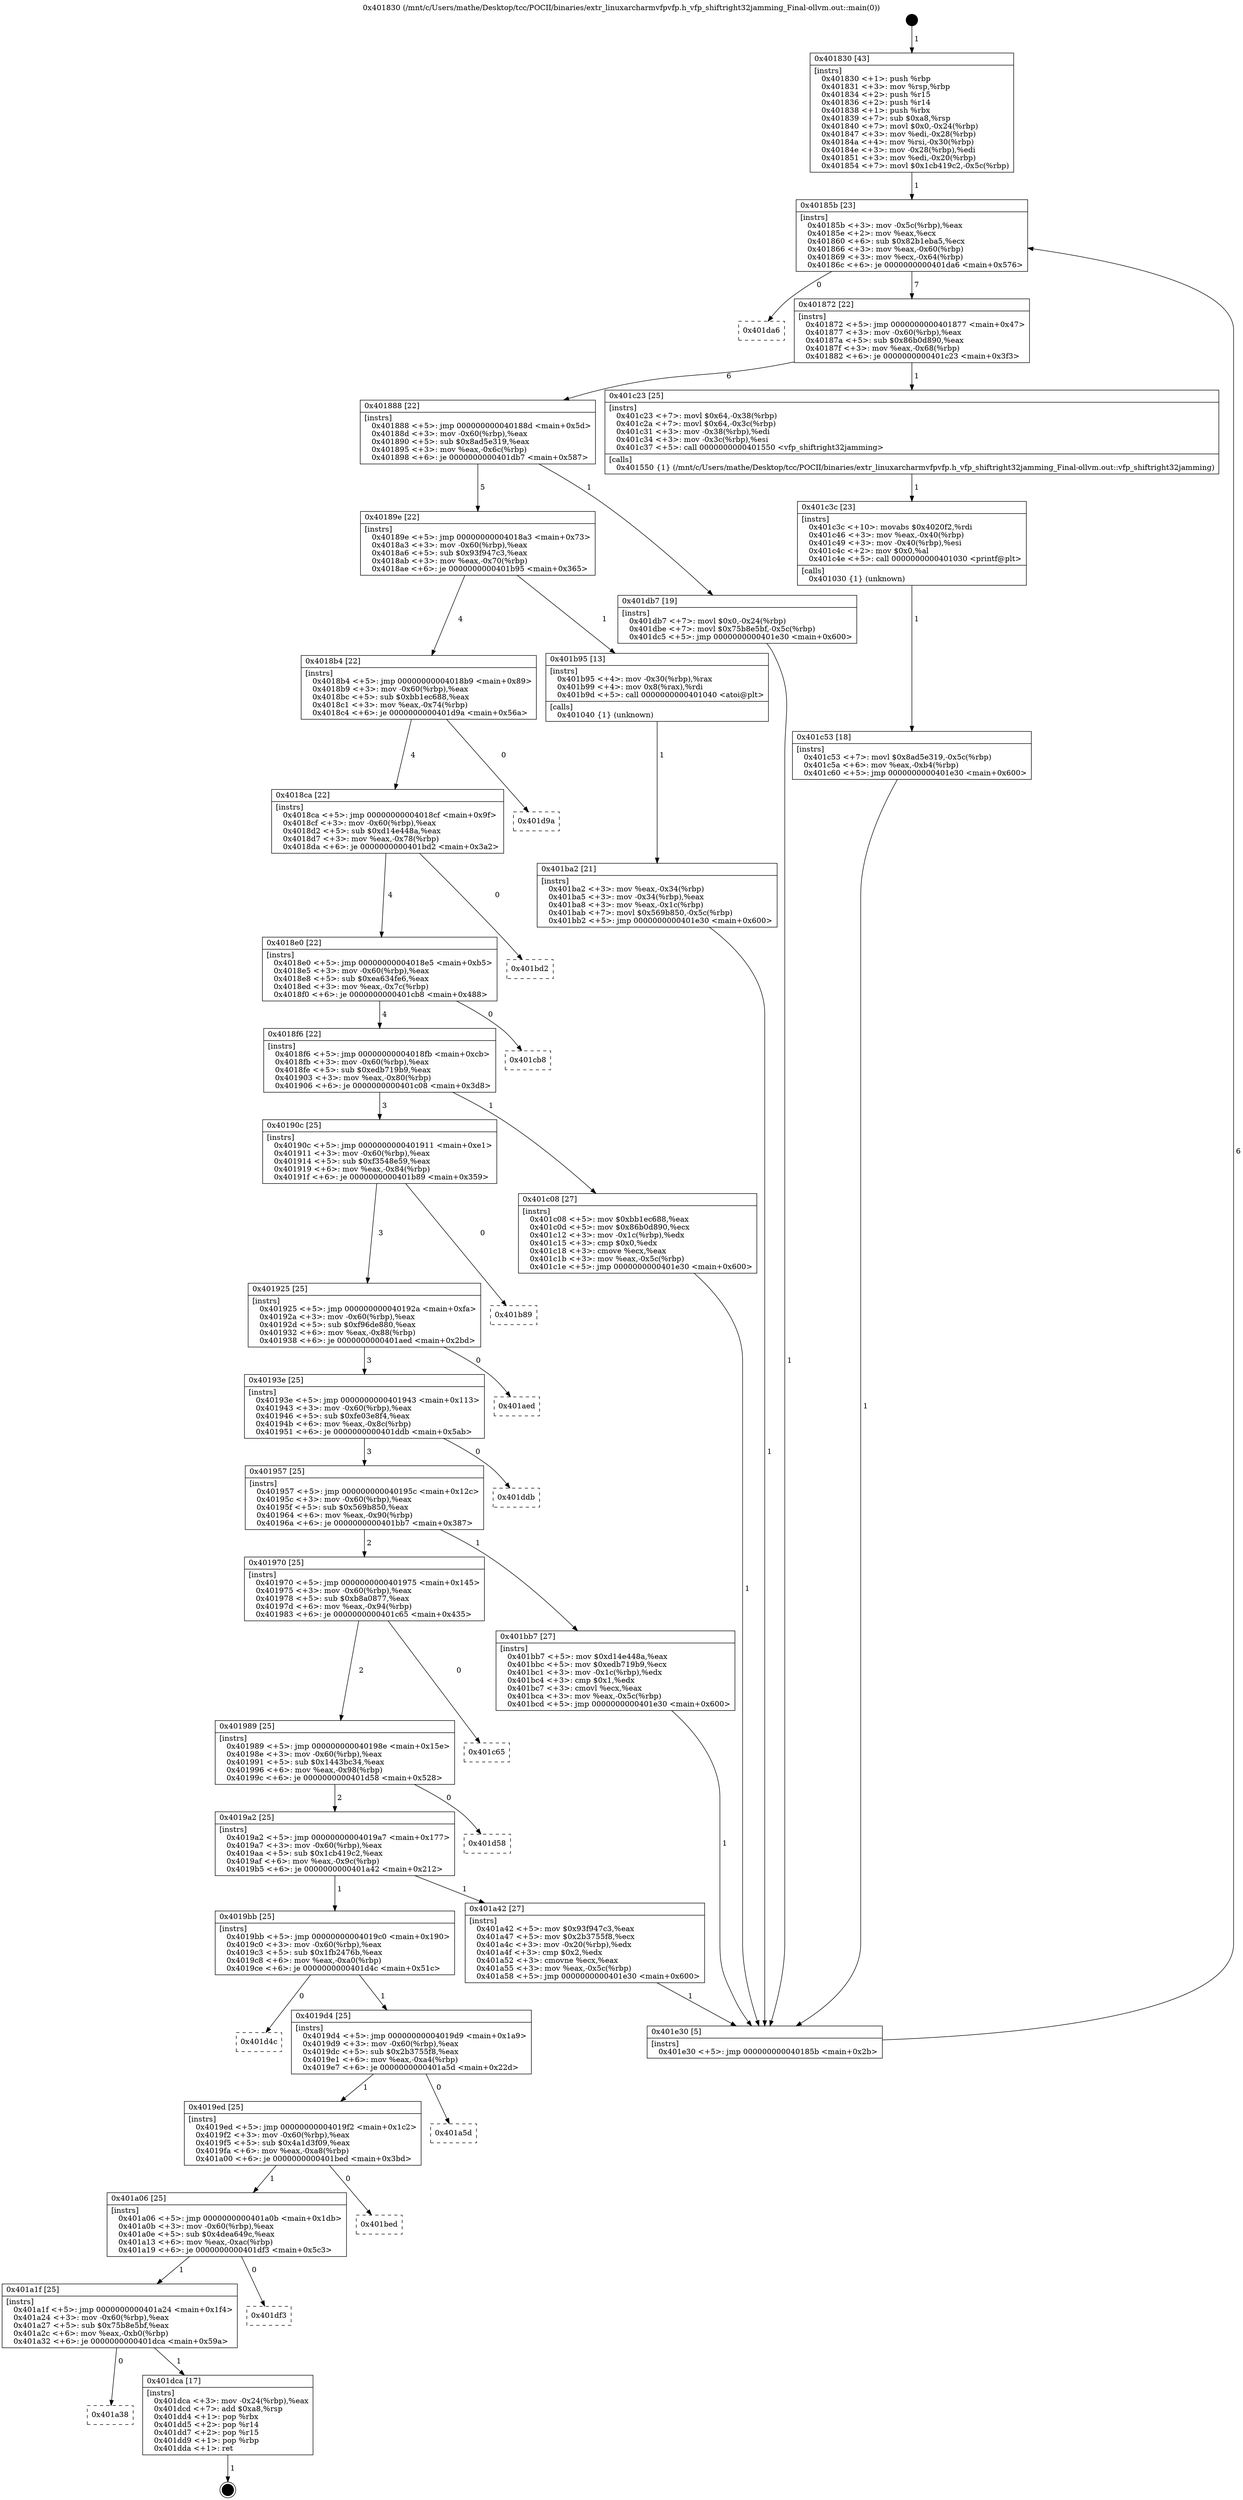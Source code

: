 digraph "0x401830" {
  label = "0x401830 (/mnt/c/Users/mathe/Desktop/tcc/POCII/binaries/extr_linuxarcharmvfpvfp.h_vfp_shiftright32jamming_Final-ollvm.out::main(0))"
  labelloc = "t"
  node[shape=record]

  Entry [label="",width=0.3,height=0.3,shape=circle,fillcolor=black,style=filled]
  "0x40185b" [label="{
     0x40185b [23]\l
     | [instrs]\l
     &nbsp;&nbsp;0x40185b \<+3\>: mov -0x5c(%rbp),%eax\l
     &nbsp;&nbsp;0x40185e \<+2\>: mov %eax,%ecx\l
     &nbsp;&nbsp;0x401860 \<+6\>: sub $0x82b1eba5,%ecx\l
     &nbsp;&nbsp;0x401866 \<+3\>: mov %eax,-0x60(%rbp)\l
     &nbsp;&nbsp;0x401869 \<+3\>: mov %ecx,-0x64(%rbp)\l
     &nbsp;&nbsp;0x40186c \<+6\>: je 0000000000401da6 \<main+0x576\>\l
  }"]
  "0x401da6" [label="{
     0x401da6\l
  }", style=dashed]
  "0x401872" [label="{
     0x401872 [22]\l
     | [instrs]\l
     &nbsp;&nbsp;0x401872 \<+5\>: jmp 0000000000401877 \<main+0x47\>\l
     &nbsp;&nbsp;0x401877 \<+3\>: mov -0x60(%rbp),%eax\l
     &nbsp;&nbsp;0x40187a \<+5\>: sub $0x86b0d890,%eax\l
     &nbsp;&nbsp;0x40187f \<+3\>: mov %eax,-0x68(%rbp)\l
     &nbsp;&nbsp;0x401882 \<+6\>: je 0000000000401c23 \<main+0x3f3\>\l
  }"]
  Exit [label="",width=0.3,height=0.3,shape=circle,fillcolor=black,style=filled,peripheries=2]
  "0x401c23" [label="{
     0x401c23 [25]\l
     | [instrs]\l
     &nbsp;&nbsp;0x401c23 \<+7\>: movl $0x64,-0x38(%rbp)\l
     &nbsp;&nbsp;0x401c2a \<+7\>: movl $0x64,-0x3c(%rbp)\l
     &nbsp;&nbsp;0x401c31 \<+3\>: mov -0x38(%rbp),%edi\l
     &nbsp;&nbsp;0x401c34 \<+3\>: mov -0x3c(%rbp),%esi\l
     &nbsp;&nbsp;0x401c37 \<+5\>: call 0000000000401550 \<vfp_shiftright32jamming\>\l
     | [calls]\l
     &nbsp;&nbsp;0x401550 \{1\} (/mnt/c/Users/mathe/Desktop/tcc/POCII/binaries/extr_linuxarcharmvfpvfp.h_vfp_shiftright32jamming_Final-ollvm.out::vfp_shiftright32jamming)\l
  }"]
  "0x401888" [label="{
     0x401888 [22]\l
     | [instrs]\l
     &nbsp;&nbsp;0x401888 \<+5\>: jmp 000000000040188d \<main+0x5d\>\l
     &nbsp;&nbsp;0x40188d \<+3\>: mov -0x60(%rbp),%eax\l
     &nbsp;&nbsp;0x401890 \<+5\>: sub $0x8ad5e319,%eax\l
     &nbsp;&nbsp;0x401895 \<+3\>: mov %eax,-0x6c(%rbp)\l
     &nbsp;&nbsp;0x401898 \<+6\>: je 0000000000401db7 \<main+0x587\>\l
  }"]
  "0x401a38" [label="{
     0x401a38\l
  }", style=dashed]
  "0x401db7" [label="{
     0x401db7 [19]\l
     | [instrs]\l
     &nbsp;&nbsp;0x401db7 \<+7\>: movl $0x0,-0x24(%rbp)\l
     &nbsp;&nbsp;0x401dbe \<+7\>: movl $0x75b8e5bf,-0x5c(%rbp)\l
     &nbsp;&nbsp;0x401dc5 \<+5\>: jmp 0000000000401e30 \<main+0x600\>\l
  }"]
  "0x40189e" [label="{
     0x40189e [22]\l
     | [instrs]\l
     &nbsp;&nbsp;0x40189e \<+5\>: jmp 00000000004018a3 \<main+0x73\>\l
     &nbsp;&nbsp;0x4018a3 \<+3\>: mov -0x60(%rbp),%eax\l
     &nbsp;&nbsp;0x4018a6 \<+5\>: sub $0x93f947c3,%eax\l
     &nbsp;&nbsp;0x4018ab \<+3\>: mov %eax,-0x70(%rbp)\l
     &nbsp;&nbsp;0x4018ae \<+6\>: je 0000000000401b95 \<main+0x365\>\l
  }"]
  "0x401dca" [label="{
     0x401dca [17]\l
     | [instrs]\l
     &nbsp;&nbsp;0x401dca \<+3\>: mov -0x24(%rbp),%eax\l
     &nbsp;&nbsp;0x401dcd \<+7\>: add $0xa8,%rsp\l
     &nbsp;&nbsp;0x401dd4 \<+1\>: pop %rbx\l
     &nbsp;&nbsp;0x401dd5 \<+2\>: pop %r14\l
     &nbsp;&nbsp;0x401dd7 \<+2\>: pop %r15\l
     &nbsp;&nbsp;0x401dd9 \<+1\>: pop %rbp\l
     &nbsp;&nbsp;0x401dda \<+1\>: ret\l
  }"]
  "0x401b95" [label="{
     0x401b95 [13]\l
     | [instrs]\l
     &nbsp;&nbsp;0x401b95 \<+4\>: mov -0x30(%rbp),%rax\l
     &nbsp;&nbsp;0x401b99 \<+4\>: mov 0x8(%rax),%rdi\l
     &nbsp;&nbsp;0x401b9d \<+5\>: call 0000000000401040 \<atoi@plt\>\l
     | [calls]\l
     &nbsp;&nbsp;0x401040 \{1\} (unknown)\l
  }"]
  "0x4018b4" [label="{
     0x4018b4 [22]\l
     | [instrs]\l
     &nbsp;&nbsp;0x4018b4 \<+5\>: jmp 00000000004018b9 \<main+0x89\>\l
     &nbsp;&nbsp;0x4018b9 \<+3\>: mov -0x60(%rbp),%eax\l
     &nbsp;&nbsp;0x4018bc \<+5\>: sub $0xbb1ec688,%eax\l
     &nbsp;&nbsp;0x4018c1 \<+3\>: mov %eax,-0x74(%rbp)\l
     &nbsp;&nbsp;0x4018c4 \<+6\>: je 0000000000401d9a \<main+0x56a\>\l
  }"]
  "0x401a1f" [label="{
     0x401a1f [25]\l
     | [instrs]\l
     &nbsp;&nbsp;0x401a1f \<+5\>: jmp 0000000000401a24 \<main+0x1f4\>\l
     &nbsp;&nbsp;0x401a24 \<+3\>: mov -0x60(%rbp),%eax\l
     &nbsp;&nbsp;0x401a27 \<+5\>: sub $0x75b8e5bf,%eax\l
     &nbsp;&nbsp;0x401a2c \<+6\>: mov %eax,-0xb0(%rbp)\l
     &nbsp;&nbsp;0x401a32 \<+6\>: je 0000000000401dca \<main+0x59a\>\l
  }"]
  "0x401d9a" [label="{
     0x401d9a\l
  }", style=dashed]
  "0x4018ca" [label="{
     0x4018ca [22]\l
     | [instrs]\l
     &nbsp;&nbsp;0x4018ca \<+5\>: jmp 00000000004018cf \<main+0x9f\>\l
     &nbsp;&nbsp;0x4018cf \<+3\>: mov -0x60(%rbp),%eax\l
     &nbsp;&nbsp;0x4018d2 \<+5\>: sub $0xd14e448a,%eax\l
     &nbsp;&nbsp;0x4018d7 \<+3\>: mov %eax,-0x78(%rbp)\l
     &nbsp;&nbsp;0x4018da \<+6\>: je 0000000000401bd2 \<main+0x3a2\>\l
  }"]
  "0x401df3" [label="{
     0x401df3\l
  }", style=dashed]
  "0x401bd2" [label="{
     0x401bd2\l
  }", style=dashed]
  "0x4018e0" [label="{
     0x4018e0 [22]\l
     | [instrs]\l
     &nbsp;&nbsp;0x4018e0 \<+5\>: jmp 00000000004018e5 \<main+0xb5\>\l
     &nbsp;&nbsp;0x4018e5 \<+3\>: mov -0x60(%rbp),%eax\l
     &nbsp;&nbsp;0x4018e8 \<+5\>: sub $0xea634fe6,%eax\l
     &nbsp;&nbsp;0x4018ed \<+3\>: mov %eax,-0x7c(%rbp)\l
     &nbsp;&nbsp;0x4018f0 \<+6\>: je 0000000000401cb8 \<main+0x488\>\l
  }"]
  "0x401a06" [label="{
     0x401a06 [25]\l
     | [instrs]\l
     &nbsp;&nbsp;0x401a06 \<+5\>: jmp 0000000000401a0b \<main+0x1db\>\l
     &nbsp;&nbsp;0x401a0b \<+3\>: mov -0x60(%rbp),%eax\l
     &nbsp;&nbsp;0x401a0e \<+5\>: sub $0x4dea649c,%eax\l
     &nbsp;&nbsp;0x401a13 \<+6\>: mov %eax,-0xac(%rbp)\l
     &nbsp;&nbsp;0x401a19 \<+6\>: je 0000000000401df3 \<main+0x5c3\>\l
  }"]
  "0x401cb8" [label="{
     0x401cb8\l
  }", style=dashed]
  "0x4018f6" [label="{
     0x4018f6 [22]\l
     | [instrs]\l
     &nbsp;&nbsp;0x4018f6 \<+5\>: jmp 00000000004018fb \<main+0xcb\>\l
     &nbsp;&nbsp;0x4018fb \<+3\>: mov -0x60(%rbp),%eax\l
     &nbsp;&nbsp;0x4018fe \<+5\>: sub $0xedb719b9,%eax\l
     &nbsp;&nbsp;0x401903 \<+3\>: mov %eax,-0x80(%rbp)\l
     &nbsp;&nbsp;0x401906 \<+6\>: je 0000000000401c08 \<main+0x3d8\>\l
  }"]
  "0x401bed" [label="{
     0x401bed\l
  }", style=dashed]
  "0x401c08" [label="{
     0x401c08 [27]\l
     | [instrs]\l
     &nbsp;&nbsp;0x401c08 \<+5\>: mov $0xbb1ec688,%eax\l
     &nbsp;&nbsp;0x401c0d \<+5\>: mov $0x86b0d890,%ecx\l
     &nbsp;&nbsp;0x401c12 \<+3\>: mov -0x1c(%rbp),%edx\l
     &nbsp;&nbsp;0x401c15 \<+3\>: cmp $0x0,%edx\l
     &nbsp;&nbsp;0x401c18 \<+3\>: cmove %ecx,%eax\l
     &nbsp;&nbsp;0x401c1b \<+3\>: mov %eax,-0x5c(%rbp)\l
     &nbsp;&nbsp;0x401c1e \<+5\>: jmp 0000000000401e30 \<main+0x600\>\l
  }"]
  "0x40190c" [label="{
     0x40190c [25]\l
     | [instrs]\l
     &nbsp;&nbsp;0x40190c \<+5\>: jmp 0000000000401911 \<main+0xe1\>\l
     &nbsp;&nbsp;0x401911 \<+3\>: mov -0x60(%rbp),%eax\l
     &nbsp;&nbsp;0x401914 \<+5\>: sub $0xf3548e59,%eax\l
     &nbsp;&nbsp;0x401919 \<+6\>: mov %eax,-0x84(%rbp)\l
     &nbsp;&nbsp;0x40191f \<+6\>: je 0000000000401b89 \<main+0x359\>\l
  }"]
  "0x4019ed" [label="{
     0x4019ed [25]\l
     | [instrs]\l
     &nbsp;&nbsp;0x4019ed \<+5\>: jmp 00000000004019f2 \<main+0x1c2\>\l
     &nbsp;&nbsp;0x4019f2 \<+3\>: mov -0x60(%rbp),%eax\l
     &nbsp;&nbsp;0x4019f5 \<+5\>: sub $0x4a1d3f09,%eax\l
     &nbsp;&nbsp;0x4019fa \<+6\>: mov %eax,-0xa8(%rbp)\l
     &nbsp;&nbsp;0x401a00 \<+6\>: je 0000000000401bed \<main+0x3bd\>\l
  }"]
  "0x401b89" [label="{
     0x401b89\l
  }", style=dashed]
  "0x401925" [label="{
     0x401925 [25]\l
     | [instrs]\l
     &nbsp;&nbsp;0x401925 \<+5\>: jmp 000000000040192a \<main+0xfa\>\l
     &nbsp;&nbsp;0x40192a \<+3\>: mov -0x60(%rbp),%eax\l
     &nbsp;&nbsp;0x40192d \<+5\>: sub $0xf96de880,%eax\l
     &nbsp;&nbsp;0x401932 \<+6\>: mov %eax,-0x88(%rbp)\l
     &nbsp;&nbsp;0x401938 \<+6\>: je 0000000000401aed \<main+0x2bd\>\l
  }"]
  "0x401a5d" [label="{
     0x401a5d\l
  }", style=dashed]
  "0x401aed" [label="{
     0x401aed\l
  }", style=dashed]
  "0x40193e" [label="{
     0x40193e [25]\l
     | [instrs]\l
     &nbsp;&nbsp;0x40193e \<+5\>: jmp 0000000000401943 \<main+0x113\>\l
     &nbsp;&nbsp;0x401943 \<+3\>: mov -0x60(%rbp),%eax\l
     &nbsp;&nbsp;0x401946 \<+5\>: sub $0xfe03e8f4,%eax\l
     &nbsp;&nbsp;0x40194b \<+6\>: mov %eax,-0x8c(%rbp)\l
     &nbsp;&nbsp;0x401951 \<+6\>: je 0000000000401ddb \<main+0x5ab\>\l
  }"]
  "0x4019d4" [label="{
     0x4019d4 [25]\l
     | [instrs]\l
     &nbsp;&nbsp;0x4019d4 \<+5\>: jmp 00000000004019d9 \<main+0x1a9\>\l
     &nbsp;&nbsp;0x4019d9 \<+3\>: mov -0x60(%rbp),%eax\l
     &nbsp;&nbsp;0x4019dc \<+5\>: sub $0x2b3755f8,%eax\l
     &nbsp;&nbsp;0x4019e1 \<+6\>: mov %eax,-0xa4(%rbp)\l
     &nbsp;&nbsp;0x4019e7 \<+6\>: je 0000000000401a5d \<main+0x22d\>\l
  }"]
  "0x401ddb" [label="{
     0x401ddb\l
  }", style=dashed]
  "0x401957" [label="{
     0x401957 [25]\l
     | [instrs]\l
     &nbsp;&nbsp;0x401957 \<+5\>: jmp 000000000040195c \<main+0x12c\>\l
     &nbsp;&nbsp;0x40195c \<+3\>: mov -0x60(%rbp),%eax\l
     &nbsp;&nbsp;0x40195f \<+5\>: sub $0x569b850,%eax\l
     &nbsp;&nbsp;0x401964 \<+6\>: mov %eax,-0x90(%rbp)\l
     &nbsp;&nbsp;0x40196a \<+6\>: je 0000000000401bb7 \<main+0x387\>\l
  }"]
  "0x401d4c" [label="{
     0x401d4c\l
  }", style=dashed]
  "0x401bb7" [label="{
     0x401bb7 [27]\l
     | [instrs]\l
     &nbsp;&nbsp;0x401bb7 \<+5\>: mov $0xd14e448a,%eax\l
     &nbsp;&nbsp;0x401bbc \<+5\>: mov $0xedb719b9,%ecx\l
     &nbsp;&nbsp;0x401bc1 \<+3\>: mov -0x1c(%rbp),%edx\l
     &nbsp;&nbsp;0x401bc4 \<+3\>: cmp $0x1,%edx\l
     &nbsp;&nbsp;0x401bc7 \<+3\>: cmovl %ecx,%eax\l
     &nbsp;&nbsp;0x401bca \<+3\>: mov %eax,-0x5c(%rbp)\l
     &nbsp;&nbsp;0x401bcd \<+5\>: jmp 0000000000401e30 \<main+0x600\>\l
  }"]
  "0x401970" [label="{
     0x401970 [25]\l
     | [instrs]\l
     &nbsp;&nbsp;0x401970 \<+5\>: jmp 0000000000401975 \<main+0x145\>\l
     &nbsp;&nbsp;0x401975 \<+3\>: mov -0x60(%rbp),%eax\l
     &nbsp;&nbsp;0x401978 \<+5\>: sub $0xb8a0877,%eax\l
     &nbsp;&nbsp;0x40197d \<+6\>: mov %eax,-0x94(%rbp)\l
     &nbsp;&nbsp;0x401983 \<+6\>: je 0000000000401c65 \<main+0x435\>\l
  }"]
  "0x401c53" [label="{
     0x401c53 [18]\l
     | [instrs]\l
     &nbsp;&nbsp;0x401c53 \<+7\>: movl $0x8ad5e319,-0x5c(%rbp)\l
     &nbsp;&nbsp;0x401c5a \<+6\>: mov %eax,-0xb4(%rbp)\l
     &nbsp;&nbsp;0x401c60 \<+5\>: jmp 0000000000401e30 \<main+0x600\>\l
  }"]
  "0x401c65" [label="{
     0x401c65\l
  }", style=dashed]
  "0x401989" [label="{
     0x401989 [25]\l
     | [instrs]\l
     &nbsp;&nbsp;0x401989 \<+5\>: jmp 000000000040198e \<main+0x15e\>\l
     &nbsp;&nbsp;0x40198e \<+3\>: mov -0x60(%rbp),%eax\l
     &nbsp;&nbsp;0x401991 \<+5\>: sub $0x1443bc34,%eax\l
     &nbsp;&nbsp;0x401996 \<+6\>: mov %eax,-0x98(%rbp)\l
     &nbsp;&nbsp;0x40199c \<+6\>: je 0000000000401d58 \<main+0x528\>\l
  }"]
  "0x401c3c" [label="{
     0x401c3c [23]\l
     | [instrs]\l
     &nbsp;&nbsp;0x401c3c \<+10\>: movabs $0x4020f2,%rdi\l
     &nbsp;&nbsp;0x401c46 \<+3\>: mov %eax,-0x40(%rbp)\l
     &nbsp;&nbsp;0x401c49 \<+3\>: mov -0x40(%rbp),%esi\l
     &nbsp;&nbsp;0x401c4c \<+2\>: mov $0x0,%al\l
     &nbsp;&nbsp;0x401c4e \<+5\>: call 0000000000401030 \<printf@plt\>\l
     | [calls]\l
     &nbsp;&nbsp;0x401030 \{1\} (unknown)\l
  }"]
  "0x401d58" [label="{
     0x401d58\l
  }", style=dashed]
  "0x4019a2" [label="{
     0x4019a2 [25]\l
     | [instrs]\l
     &nbsp;&nbsp;0x4019a2 \<+5\>: jmp 00000000004019a7 \<main+0x177\>\l
     &nbsp;&nbsp;0x4019a7 \<+3\>: mov -0x60(%rbp),%eax\l
     &nbsp;&nbsp;0x4019aa \<+5\>: sub $0x1cb419c2,%eax\l
     &nbsp;&nbsp;0x4019af \<+6\>: mov %eax,-0x9c(%rbp)\l
     &nbsp;&nbsp;0x4019b5 \<+6\>: je 0000000000401a42 \<main+0x212\>\l
  }"]
  "0x401ba2" [label="{
     0x401ba2 [21]\l
     | [instrs]\l
     &nbsp;&nbsp;0x401ba2 \<+3\>: mov %eax,-0x34(%rbp)\l
     &nbsp;&nbsp;0x401ba5 \<+3\>: mov -0x34(%rbp),%eax\l
     &nbsp;&nbsp;0x401ba8 \<+3\>: mov %eax,-0x1c(%rbp)\l
     &nbsp;&nbsp;0x401bab \<+7\>: movl $0x569b850,-0x5c(%rbp)\l
     &nbsp;&nbsp;0x401bb2 \<+5\>: jmp 0000000000401e30 \<main+0x600\>\l
  }"]
  "0x401a42" [label="{
     0x401a42 [27]\l
     | [instrs]\l
     &nbsp;&nbsp;0x401a42 \<+5\>: mov $0x93f947c3,%eax\l
     &nbsp;&nbsp;0x401a47 \<+5\>: mov $0x2b3755f8,%ecx\l
     &nbsp;&nbsp;0x401a4c \<+3\>: mov -0x20(%rbp),%edx\l
     &nbsp;&nbsp;0x401a4f \<+3\>: cmp $0x2,%edx\l
     &nbsp;&nbsp;0x401a52 \<+3\>: cmovne %ecx,%eax\l
     &nbsp;&nbsp;0x401a55 \<+3\>: mov %eax,-0x5c(%rbp)\l
     &nbsp;&nbsp;0x401a58 \<+5\>: jmp 0000000000401e30 \<main+0x600\>\l
  }"]
  "0x4019bb" [label="{
     0x4019bb [25]\l
     | [instrs]\l
     &nbsp;&nbsp;0x4019bb \<+5\>: jmp 00000000004019c0 \<main+0x190\>\l
     &nbsp;&nbsp;0x4019c0 \<+3\>: mov -0x60(%rbp),%eax\l
     &nbsp;&nbsp;0x4019c3 \<+5\>: sub $0x1fb2476b,%eax\l
     &nbsp;&nbsp;0x4019c8 \<+6\>: mov %eax,-0xa0(%rbp)\l
     &nbsp;&nbsp;0x4019ce \<+6\>: je 0000000000401d4c \<main+0x51c\>\l
  }"]
  "0x401e30" [label="{
     0x401e30 [5]\l
     | [instrs]\l
     &nbsp;&nbsp;0x401e30 \<+5\>: jmp 000000000040185b \<main+0x2b\>\l
  }"]
  "0x401830" [label="{
     0x401830 [43]\l
     | [instrs]\l
     &nbsp;&nbsp;0x401830 \<+1\>: push %rbp\l
     &nbsp;&nbsp;0x401831 \<+3\>: mov %rsp,%rbp\l
     &nbsp;&nbsp;0x401834 \<+2\>: push %r15\l
     &nbsp;&nbsp;0x401836 \<+2\>: push %r14\l
     &nbsp;&nbsp;0x401838 \<+1\>: push %rbx\l
     &nbsp;&nbsp;0x401839 \<+7\>: sub $0xa8,%rsp\l
     &nbsp;&nbsp;0x401840 \<+7\>: movl $0x0,-0x24(%rbp)\l
     &nbsp;&nbsp;0x401847 \<+3\>: mov %edi,-0x28(%rbp)\l
     &nbsp;&nbsp;0x40184a \<+4\>: mov %rsi,-0x30(%rbp)\l
     &nbsp;&nbsp;0x40184e \<+3\>: mov -0x28(%rbp),%edi\l
     &nbsp;&nbsp;0x401851 \<+3\>: mov %edi,-0x20(%rbp)\l
     &nbsp;&nbsp;0x401854 \<+7\>: movl $0x1cb419c2,-0x5c(%rbp)\l
  }"]
  Entry -> "0x401830" [label=" 1"]
  "0x40185b" -> "0x401da6" [label=" 0"]
  "0x40185b" -> "0x401872" [label=" 7"]
  "0x401dca" -> Exit [label=" 1"]
  "0x401872" -> "0x401c23" [label=" 1"]
  "0x401872" -> "0x401888" [label=" 6"]
  "0x401a1f" -> "0x401a38" [label=" 0"]
  "0x401888" -> "0x401db7" [label=" 1"]
  "0x401888" -> "0x40189e" [label=" 5"]
  "0x401a1f" -> "0x401dca" [label=" 1"]
  "0x40189e" -> "0x401b95" [label=" 1"]
  "0x40189e" -> "0x4018b4" [label=" 4"]
  "0x401a06" -> "0x401a1f" [label=" 1"]
  "0x4018b4" -> "0x401d9a" [label=" 0"]
  "0x4018b4" -> "0x4018ca" [label=" 4"]
  "0x401a06" -> "0x401df3" [label=" 0"]
  "0x4018ca" -> "0x401bd2" [label=" 0"]
  "0x4018ca" -> "0x4018e0" [label=" 4"]
  "0x4019ed" -> "0x401a06" [label=" 1"]
  "0x4018e0" -> "0x401cb8" [label=" 0"]
  "0x4018e0" -> "0x4018f6" [label=" 4"]
  "0x4019ed" -> "0x401bed" [label=" 0"]
  "0x4018f6" -> "0x401c08" [label=" 1"]
  "0x4018f6" -> "0x40190c" [label=" 3"]
  "0x4019d4" -> "0x4019ed" [label=" 1"]
  "0x40190c" -> "0x401b89" [label=" 0"]
  "0x40190c" -> "0x401925" [label=" 3"]
  "0x4019d4" -> "0x401a5d" [label=" 0"]
  "0x401925" -> "0x401aed" [label=" 0"]
  "0x401925" -> "0x40193e" [label=" 3"]
  "0x4019bb" -> "0x4019d4" [label=" 1"]
  "0x40193e" -> "0x401ddb" [label=" 0"]
  "0x40193e" -> "0x401957" [label=" 3"]
  "0x4019bb" -> "0x401d4c" [label=" 0"]
  "0x401957" -> "0x401bb7" [label=" 1"]
  "0x401957" -> "0x401970" [label=" 2"]
  "0x401db7" -> "0x401e30" [label=" 1"]
  "0x401970" -> "0x401c65" [label=" 0"]
  "0x401970" -> "0x401989" [label=" 2"]
  "0x401c53" -> "0x401e30" [label=" 1"]
  "0x401989" -> "0x401d58" [label=" 0"]
  "0x401989" -> "0x4019a2" [label=" 2"]
  "0x401c3c" -> "0x401c53" [label=" 1"]
  "0x4019a2" -> "0x401a42" [label=" 1"]
  "0x4019a2" -> "0x4019bb" [label=" 1"]
  "0x401a42" -> "0x401e30" [label=" 1"]
  "0x401830" -> "0x40185b" [label=" 1"]
  "0x401e30" -> "0x40185b" [label=" 6"]
  "0x401b95" -> "0x401ba2" [label=" 1"]
  "0x401ba2" -> "0x401e30" [label=" 1"]
  "0x401bb7" -> "0x401e30" [label=" 1"]
  "0x401c08" -> "0x401e30" [label=" 1"]
  "0x401c23" -> "0x401c3c" [label=" 1"]
}
